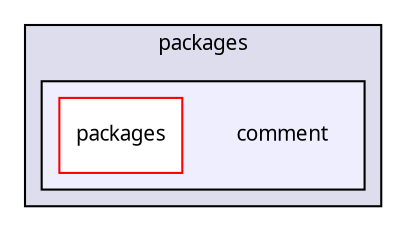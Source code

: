 digraph "packages/comment/" {
  compound=true
  node [ fontsize="10", fontname="FreeSans.ttf"];
  edge [ labelfontsize="10", labelfontname="FreeSans.ttf"];
  subgraph clusterdir_93501a11e921083efbd154e0cdff5f10 {
    graph [ bgcolor="#ddddee", pencolor="black", label="packages" fontname="FreeSans.ttf", fontsize="10", URL="dir_93501a11e921083efbd154e0cdff5f10.html"]
  subgraph clusterdir_7eb4d5bec6c497f1579cfe4993960def {
    graph [ bgcolor="#eeeeff", pencolor="black", label="" URL="dir_7eb4d5bec6c497f1579cfe4993960def.html"];
    dir_7eb4d5bec6c497f1579cfe4993960def [shape=plaintext label="comment"];
    dir_79423dd2cd472b536dc22179e0cb0f15 [shape=box label="packages" color="red" fillcolor="white" style="filled" URL="dir_79423dd2cd472b536dc22179e0cb0f15.html"];
  }
  }
}
